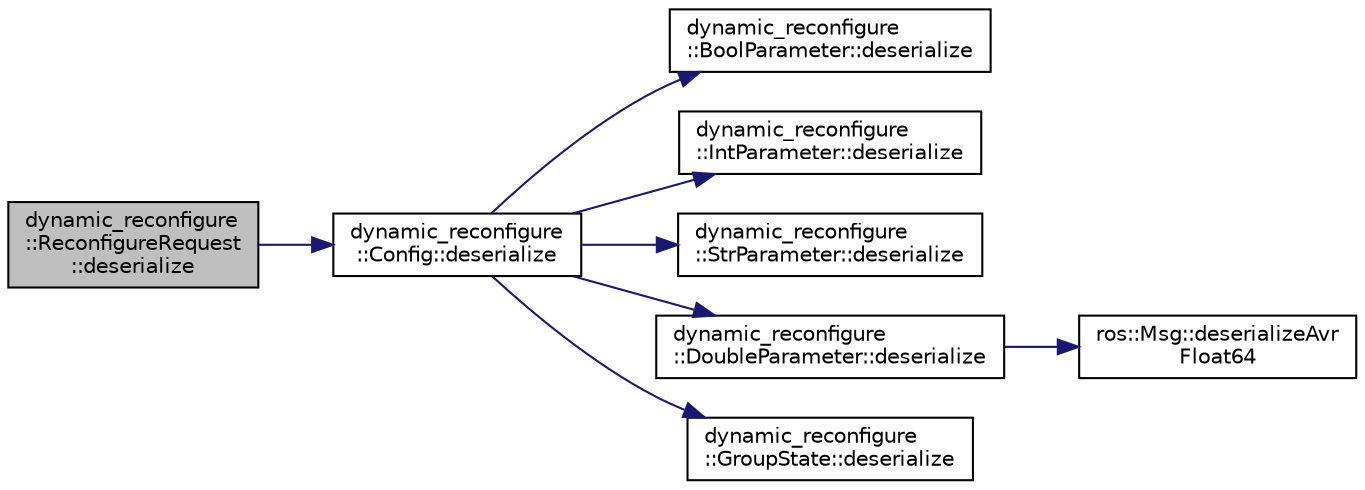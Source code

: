 digraph "dynamic_reconfigure::ReconfigureRequest::deserialize"
{
  edge [fontname="Helvetica",fontsize="10",labelfontname="Helvetica",labelfontsize="10"];
  node [fontname="Helvetica",fontsize="10",shape=record];
  rankdir="LR";
  Node1 [label="dynamic_reconfigure\l::ReconfigureRequest\l::deserialize",height=0.2,width=0.4,color="black", fillcolor="grey75", style="filled" fontcolor="black"];
  Node1 -> Node2 [color="midnightblue",fontsize="10",style="solid",fontname="Helvetica"];
  Node2 [label="dynamic_reconfigure\l::Config::deserialize",height=0.2,width=0.4,color="black", fillcolor="white", style="filled",URL="$classdynamic__reconfigure_1_1_config.html#a0574c2a01db9a9cf0f6aac47b9ef434e"];
  Node2 -> Node3 [color="midnightblue",fontsize="10",style="solid",fontname="Helvetica"];
  Node3 [label="dynamic_reconfigure\l::BoolParameter::deserialize",height=0.2,width=0.4,color="black", fillcolor="white", style="filled",URL="$classdynamic__reconfigure_1_1_bool_parameter.html#ac2bae33368d3c03ffdac576936b8ab9b"];
  Node2 -> Node4 [color="midnightblue",fontsize="10",style="solid",fontname="Helvetica"];
  Node4 [label="dynamic_reconfigure\l::IntParameter::deserialize",height=0.2,width=0.4,color="black", fillcolor="white", style="filled",URL="$classdynamic__reconfigure_1_1_int_parameter.html#ab6f1701955b0c1d254e40e747bfe82b7"];
  Node2 -> Node5 [color="midnightblue",fontsize="10",style="solid",fontname="Helvetica"];
  Node5 [label="dynamic_reconfigure\l::StrParameter::deserialize",height=0.2,width=0.4,color="black", fillcolor="white", style="filled",URL="$classdynamic__reconfigure_1_1_str_parameter.html#a0efccfc88c705f396c6874d42dbfa558"];
  Node2 -> Node6 [color="midnightblue",fontsize="10",style="solid",fontname="Helvetica"];
  Node6 [label="dynamic_reconfigure\l::DoubleParameter::deserialize",height=0.2,width=0.4,color="black", fillcolor="white", style="filled",URL="$classdynamic__reconfigure_1_1_double_parameter.html#a695bd5d6e773eb8cabb0b3d8339d3577"];
  Node6 -> Node7 [color="midnightblue",fontsize="10",style="solid",fontname="Helvetica"];
  Node7 [label="ros::Msg::deserializeAvr\lFloat64",height=0.2,width=0.4,color="black", fillcolor="white", style="filled",URL="$classros_1_1_msg.html#a8494fc1e864aa11612757ba107792b11",tooltip="This tricky function handles demoting a 64bit double to a 32bit float, so that AVR can understand mes..."];
  Node2 -> Node8 [color="midnightblue",fontsize="10",style="solid",fontname="Helvetica"];
  Node8 [label="dynamic_reconfigure\l::GroupState::deserialize",height=0.2,width=0.4,color="black", fillcolor="white", style="filled",URL="$classdynamic__reconfigure_1_1_group_state.html#ab0ab9f896b6ffcf1838726d3e440c9b6"];
}
